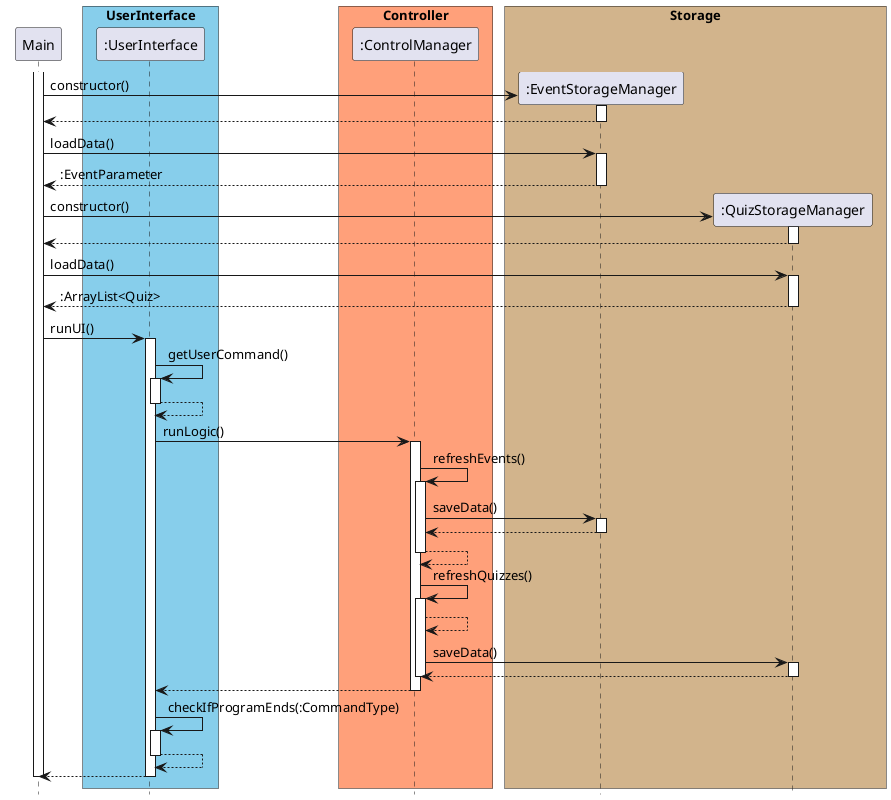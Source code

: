 @startuml

skinparam ParticipantPadding 10
skinparam BoxPadding 5
hide footbox

participant Main

box "UserInterface" #skyblue
participant ":UserInterface"
end box

box "Controller" #LightSalmon
participant ":ControlManager"
end box

box "Storage" #Tan
participant ":EventStorageManager"
participant ":QuizStorageManager"
end box

activate Main
Main -> ":EventStorageManager"** : constructor()
activate ":EventStorageManager"
":EventStorageManager" --> Main
deactivate ":EventStorageManager"

Main -> ":EventStorageManager" : loadData()
activate ":EventStorageManager"
":EventStorageManager" --> Main : :EventParameter
deactivate ":EventStorageManager"

Main -> ":QuizStorageManager"** : constructor()
activate ":QuizStorageManager"
":QuizStorageManager" --> Main
deactivate ":QuizStorageManager"

Main -> ":QuizStorageManager" : loadData()
activate ":QuizStorageManager"
":QuizStorageManager" --> Main : :ArrayList<Quiz>
deactivate ":QuizStorageManager"

Main -> ":UserInterface" : runUI()
activate ":UserInterface"
":UserInterface" -> ":UserInterface" : getUserCommand()
activate ":UserInterface"
":UserInterface" --> ":UserInterface"
deactivate ":UserInterface"
":UserInterface" -> ":ControlManager" : runLogic()
activate ":ControlManager"
":ControlManager" -> ":ControlManager" : refreshEvents()
activate ":ControlManager"
":ControlManager" -> ":EventStorageManager" : saveData()
activate ":EventStorageManager"
":EventStorageManager" --> ":ControlManager"
deactivate ":EventStorageManager"
":ControlManager" --> ":ControlManager"
deactivate ":ControlManager"
":ControlManager" -> ":ControlManager" : refreshQuizzes()
activate ":ControlManager"
":ControlManager" --> ":ControlManager"
":ControlManager" -> ":QuizStorageManager" : saveData()
activate ":QuizStorageManager"
":QuizStorageManager" --> ":ControlManager"
deactivate ":QuizStorageManager"
deactivate ":ControlManager"
":ControlManager" --> ":UserInterface"
deactivate ":ControlManager"
deactivate ":ControlManager"
":UserInterface" -> ":UserInterface" : checkIfProgramEnds(:CommandType)
activate ":UserInterface"
":UserInterface" --> ":UserInterface"
deactivate ":UserInterface"
deactivate ":ControlManager"
":UserInterface" --> Main
deactivate ":UserInterface"
deactivate Main

@enduml